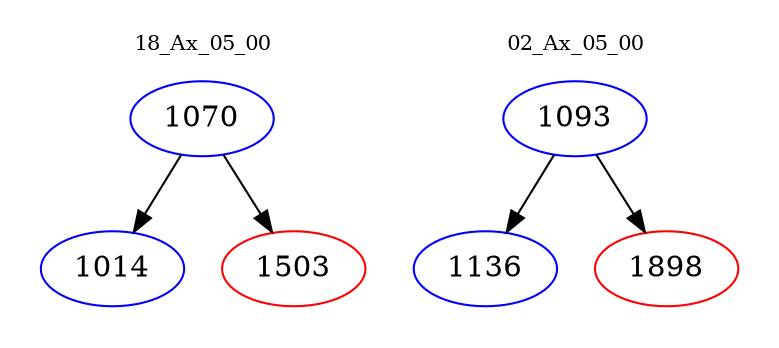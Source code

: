 digraph{
subgraph cluster_0 {
color = white
label = "18_Ax_05_00";
fontsize=10;
T0_1070 [label="1070", color="blue"]
T0_1070 -> T0_1014 [color="black"]
T0_1014 [label="1014", color="blue"]
T0_1070 -> T0_1503 [color="black"]
T0_1503 [label="1503", color="red"]
}
subgraph cluster_1 {
color = white
label = "02_Ax_05_00";
fontsize=10;
T1_1093 [label="1093", color="blue"]
T1_1093 -> T1_1136 [color="black"]
T1_1136 [label="1136", color="blue"]
T1_1093 -> T1_1898 [color="black"]
T1_1898 [label="1898", color="red"]
}
}
